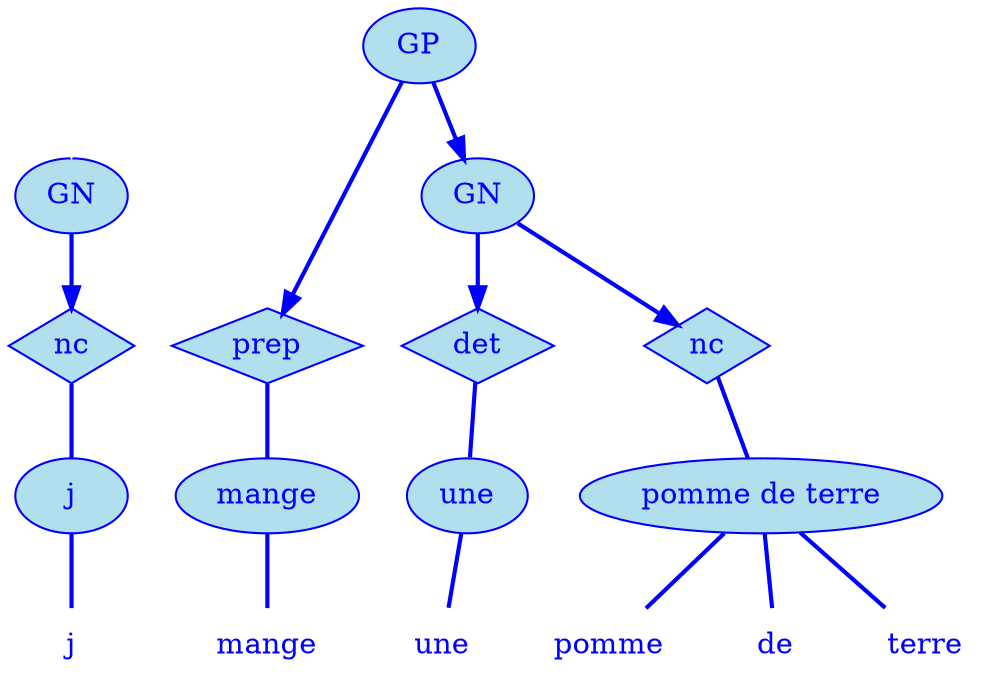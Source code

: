 digraph g {
	graph [bb="0,0,454,324"];
	node [label="\N"];
	graph [_draw_="c 5 -white C 5 -white P 4 0 0 0 324 454 324 454 0 ",
		xdotversion="1.2"];
	"mc1s1_t1#token84" [label=j, shape=plaintext, fillcolor=lightblue2, fontcolor=blue, pos="27,18", width="0.75", height="0.50", _ldraw_="F 14.000000 11 -Times-Roman c 4 -blue T 27 13 0 4 1 -j "];
	"mc1s1_W1#wordmc1s1_t1#token" [label=j, shape=ellipse, fillcolor=lightblue2, fontcolor=blue, pos="27,90", width="0.75", height="0.50", color=blue, style=filled, _draw_="S 6 -filled c 4 -blue C 10 -lightblue2 E 27 90 27 18 ", _ldraw_="F 14.000000 11 -Times-Roman c 4 -blue T 27 85 0 4 1 -j "];
	"mc1s1_P1L1#pos" [label=nc, shape=diamond, fillcolor=lightblue2, fontcolor=blue, pos="27,162", width="0.75", height="0.50", color=blue, style=filled, _draw_="S 6 -filled c 4 -blue C 10 -lightblue2 P 4 27 180 0 162 27 144 54 162 ", _ldraw_="F 14.000000 11 -Times-Roman c 4 -blue T 27 157 0 16 2 -nc "];
	"mc1s1_chk0#chunk" [label=GN, fillcolor=lightblue2, fontcolor=blue, pos="27,234", width="0.75", height="0.50", color=blue, style=filled, arrowhead=doubleoctagon, _draw_="S 6 -filled c 4 -blue C 10 -lightblue2 E 27 234 27 18 ", _ldraw_="F 14.000000 11 -Times-Roman c 4 -blue T 27 229 0 22 2 -GN "];
	"mc1s1_t3#token87" [label=mange, shape=plaintext, fillcolor=lightblue2, fontcolor=blue, pos="116,18", width="0.86", height="0.50", _ldraw_="F 14.000000 11 -Times-Roman c 4 -blue T 116 13 0 47 5 -mange "];
	"mc1s1_W2#wordmc1s1_t3#token" [label=mange, shape=ellipse, fillcolor=lightblue2, fontcolor=blue, pos="116,90", width="1.22", height="0.50", color=blue, style=filled, _draw_="S 6 -filled c 4 -blue C 10 -lightblue2 E 116 90 44 18 ", _ldraw_="F 14.000000 11 -Times-Roman c 4 -blue T 116 85 0 47 5 -mange "];
	"mc1s1_P18#pos" [label=prep, shape=diamond, fillcolor=lightblue2, fontcolor=blue, pos="123,162", width="0.89", height="0.50", color=blue, style=filled, _draw_="S 6 -filled c 4 -blue C 10 -lightblue2 P 4 123 180 91 162 123 144 155 162 ", _ldraw_="F 14.000000 11 -Times-Roman c 4 -blue T 123 157 0 31 4 -prep "];
	"mc1s1_t5#token78" [label=une, shape=plaintext, fillcolor=lightblue2, fontcolor=blue, pos="199,18", width="0.75", height="0.50", _ldraw_="F 14.000000 11 -Times-Roman c 4 -blue T 199 13 0 26 3 -une "];
	"mc1s1_W3#wordmc1s1_t5#token" [label=une, shape=ellipse, fillcolor=lightblue2, fontcolor=blue, pos="207,90", width="0.81", height="0.50", color=blue, style=filled, _draw_="S 6 -filled c 4 -blue C 10 -lightblue2 E 207 90 29 18 ", _ldraw_="F 14.000000 11 -Times-Roman c 4 -blue T 207 85 0 26 3 -une "];
	"mc1s1_P28L1#pos" [label=det, shape=diamond, fillcolor=lightblue2, fontcolor=blue, pos="207,162", width="0.75", height="0.50", color=blue, style=filled, _draw_="S 6 -filled c 4 -blue C 10 -lightblue2 P 4 207 180 180 162 207 144 234 162 ", _ldraw_="F 14.000000 11 -Times-Roman c 4 -blue T 207 157 0 23 3 -det "];
	"mc1s1_t7#token16" [label=pomme, shape=plaintext, fillcolor=lightblue2, fontcolor=blue, pos="277,18", width="0.92", height="0.50", _ldraw_="F 14.000000 11 -Times-Roman c 4 -blue T 277 13 0 50 5 -pomme "];
	"mc1s1_t9#token94" [label=de, shape=plaintext, fillcolor=lightblue2, fontcolor=blue, pos="355,18", width="0.75", height="0.50", _ldraw_="F 14.000000 11 -Times-Roman c 4 -blue T 355 13 0 17 2 -de "];
	"mc1s1_t11#token36" [label=terre, shape=plaintext, fillcolor=lightblue2, fontcolor=blue, pos="427,18", width="0.75", height="0.50", _ldraw_="F 14.000000 11 -Times-Roman c 4 -blue T 427 13 0 35 5 -terre "];
	"mc1s1_W7#wordmc1s1_t7#tokenmc1s1_t8#tokenmc1s1_t9#tokenmc1s1_t10#tokenmc1s1_t11#token" [label="pomme de terre", shape=ellipse, fillcolor=lightblue2, fontcolor=blue, pos="348,90", width="2.42", height="0.50", color=blue, style=filled, _draw_="S 6 -filled c 4 -blue C 10 -lightblue2 E 348 90 87 18 ", _ldraw_="F 14.000000 11 -Times-Roman c 4 -blue T 348 85 0 110 14 -pomme de terre "];
	"mc1s1_P32L1#pos" [label=nc, shape=diamond, fillcolor=lightblue2, fontcolor=blue, pos="313,162", width="0.75", height="0.50", color=blue, style=filled, _draw_="S 6 -filled c 4 -blue C 10 -lightblue2 P 4 313 180 286 162 313 144 340 162 ", _ldraw_="F 14.000000 11 -Times-Roman c 4 -blue T 313 157 0 16 2 -nc "];
	"mc1s1_chk1#chunk" [label=GN, fillcolor=lightblue2, fontcolor=blue, pos="207,234", width="0.75", height="0.50", color=blue, style=filled, arrowhead=doubleoctagon, _draw_="S 6 -filled c 4 -blue C 10 -lightblue2 E 207 234 27 18 ", _ldraw_="F 14.000000 11 -Times-Roman c 4 -blue T 207 229 0 22 2 -GN "];
	"mc1s1_chk3#chunk" [label=GP, fillcolor=lightblue2, fontcolor=blue, pos="172,306", width="0.75", height="0.50", color=blue, style=filled, arrowhead=doubleoctagon, _draw_="S 6 -filled c 4 -blue C 10 -lightblue2 E 172 306 27 18 ", _ldraw_="F 14.000000 11 -Times-Roman c 4 -blue T 172 301 0 20 2 -GP "];
	"mc1s1_chk0#chunk#empty" [shape=point, fillcolor=white, fontcolor=white, pos="27,306", width="0.06", height="0.06", color=white, size=2, _draw_="S 6 -filled c 5 -white C 5 -white E 27 306 2 2 "];
	"mc1s1_W1#wordmc1s1_t1#token" -> "mc1s1_t1#token84" [arrowhead=none, color=blue, fontcolor=blue, style=bold, minlen=1, pos="27,72 27,61 27,47 27,36", _draw_="S 4 -bold c 4 -blue B 4 27 72 27 61 27 47 27 36 "];
	"mc1s1_P1L1#pos" -> "mc1s1_W1#wordmc1s1_t1#token" [arrowhead=none, color=blue, fontcolor=blue, style=bold, minlen=1, pos="27,144 27,133 27,119 27,108", _draw_="S 4 -bold c 4 -blue B 4 27 144 27 133 27 119 27 108 "];
	"mc1s1_chk0#chunk" -> "mc1s1_P1L1#pos" [color=blue, fontcolor=blue, style=bold, minlen=1, pos="e,27,180 27,216 27,208 27,199 27,190", shape=normal, _draw_="S 4 -bold c 4 -blue B 4 27 216 27 208 27 199 27 190 ", _hdraw_="S 5 -solid S 15 -setlinewidth(1) c 4 -blue C 4 -blue P 3 31 190 27 180 24 190 "];
	"mc1s1_W2#wordmc1s1_t3#token" -> "mc1s1_t3#token87" [arrowhead=none, color=blue, fontcolor=blue, style=bold, minlen=1, pos="116,72 116,61 116,47 116,36", _draw_="S 4 -bold c 4 -blue B 4 116 72 116 61 116 47 116 36 "];
	"mc1s1_P18#pos" -> "mc1s1_W2#wordmc1s1_t3#token" [arrowhead=none, color=blue, fontcolor=blue, style=bold, minlen=1, pos="121,145 120,134 119,119 118,108", _draw_="S 4 -bold c 4 -blue B 4 121 145 120 134 119 119 118 108 "];
	"mc1s1_W3#wordmc1s1_t5#token" -> "mc1s1_t5#token78" [arrowhead=none, color=blue, fontcolor=blue, style=bold, minlen=1, pos="205,72 204,61 202,47 201,36", _draw_="S 4 -bold c 4 -blue B 4 205 72 204 61 202 47 201 36 "];
	"mc1s1_P28L1#pos" -> "mc1s1_W3#wordmc1s1_t5#token" [arrowhead=none, color=blue, fontcolor=blue, style=bold, minlen=1, pos="207,144 207,133 207,119 207,108", _draw_="S 4 -bold c 4 -blue B 4 207 144 207 133 207 119 207 108 "];
	"mc1s1_W7#wordmc1s1_t7#tokenmc1s1_t8#tokenmc1s1_t9#tokenmc1s1_t10#tokenmc1s1_t11#token" -> "mc1s1_t7#token16" [arrowhead=none, color=blue, fontcolor=blue, style=bold, minlen=1, pos="330,72 319,61 305,47 295,36", _draw_="S 4 -bold c 4 -blue B 4 330 72 319 61 305 47 295 36 "];
	"mc1s1_W7#wordmc1s1_t7#tokenmc1s1_t8#tokenmc1s1_t9#tokenmc1s1_t10#tokenmc1s1_t11#token" -> "mc1s1_t9#token94" [arrowhead=none, color=blue, fontcolor=blue, style=bold, minlen=1, pos="350,72 351,61 352,47 353,36", _draw_="S 4 -bold c 4 -blue B 4 350 72 351 61 352 47 353 36 "];
	"mc1s1_W7#wordmc1s1_t7#tokenmc1s1_t8#tokenmc1s1_t9#tokenmc1s1_t10#tokenmc1s1_t11#token" -> "mc1s1_t11#token36" [arrowhead=none, color=blue, fontcolor=blue, style=bold, minlen=1, pos="368,72 380,61 395,47 407,36", _draw_="S 4 -bold c 4 -blue B 4 368 72 380 61 395 47 407 36 "];
	"mc1s1_P32L1#pos" -> "mc1s1_W7#wordmc1s1_t7#tokenmc1s1_t8#tokenmc1s1_t9#tokenmc1s1_t10#tokenmc1s1_t11#token" [arrowhead=none, color=blue, fontcolor=blue, style=bold, minlen=1, pos="320,148 325,137 333,120 339,108", _draw_="S 4 -bold c 4 -blue B 4 320 148 325 137 333 120 339 108 "];
	"mc1s1_chk1#chunk" -> "mc1s1_P28L1#pos" [color=blue, fontcolor=blue, style=bold, minlen=1, pos="e,207,180 207,216 207,208 207,199 207,190", shape=normal, _draw_="S 4 -bold c 4 -blue B 4 207 216 207 208 207 199 207 190 ", _hdraw_="S 5 -solid S 15 -setlinewidth(1) c 4 -blue C 4 -blue P 3 211 190 207 180 204 190 "];
	"mc1s1_chk1#chunk" -> "mc1s1_P32L1#pos" [color=blue, fontcolor=blue, style=bold, minlen=1, pos="e,300,171 226,221 244,208 272,190 292,177", shape=normal, _draw_="S 4 -bold c 4 -blue B 4 226 221 244 208 272 190 292 177 ", _hdraw_="S 5 -solid S 15 -setlinewidth(1) c 4 -blue C 4 -blue P 3 294 180 300 171 290 174 "];
	"mc1s1_chk3#chunk" -> "mc1s1_P18#pos" [color=blue, fontcolor=blue, style=bold, minlen=2, pos="e,128,177 166,288 157,263 141,216 131,187", shape=normal, _draw_="S 4 -bold c 4 -blue B 4 166 288 157 263 141 216 131 187 ", _hdraw_="S 5 -solid S 15 -setlinewidth(1) c 4 -blue C 4 -blue P 3 134 186 128 177 128 188 "];
	"mc1s1_chk3#chunk" -> "mc1s1_chk1#chunk" [color=blue, fontcolor=blue, style=bold, minlen=1, pos="e,199,251 180,289 185,280 190,270 194,260", shape=normal, _draw_="S 4 -bold c 4 -blue B 4 180 289 185 280 190 270 194 260 ", _hdraw_="S 5 -solid S 15 -setlinewidth(1) c 4 -blue C 4 -blue P 3 197 261 199 251 191 258 "];
	"mc1s1_chk0#chunk#empty" -> "mc1s1_chk0#chunk" [color=white, fontcolor=white, minlen=1, pos="e,27,252 27,304 27,297 27,279 27,262", shape=none, _draw_="c 5 -white B 4 27 304 27 297 27 279 27 262 ", _hdraw_="S 5 -solid S 15 -setlinewidth(1) c 5 -white C 5 -white P 3 31 262 27 252 24 262 "];
}
